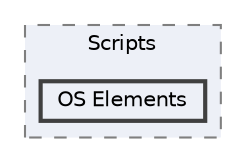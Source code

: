 digraph "Assets/Scripts/OS Elements"
{
 // LATEX_PDF_SIZE
  bgcolor="transparent";
  edge [fontname=Helvetica,fontsize=10,labelfontname=Helvetica,labelfontsize=10];
  node [fontname=Helvetica,fontsize=10,shape=box,height=0.2,width=0.4];
  compound=true
  subgraph clusterdir_f13b41af88cf68434578284aaf699e39 {
    graph [ bgcolor="#edf0f7", pencolor="grey50", label="Scripts", fontname=Helvetica,fontsize=10 style="filled,dashed", URL="dir_f13b41af88cf68434578284aaf699e39.html",tooltip=""]
  dir_a9fa6fea12c16d7e85f0a4202ad33fd9 [label="OS Elements", fillcolor="#edf0f7", color="grey25", style="filled,bold", URL="dir_a9fa6fea12c16d7e85f0a4202ad33fd9.html",tooltip=""];
  }
}
